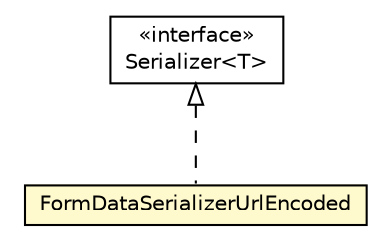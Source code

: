 #!/usr/local/bin/dot
#
# Class diagram 
# Generated by UMLGraph version R5_6-24-gf6e263 (http://www.umlgraph.org/)
#

digraph G {
	edge [fontname="Helvetica",fontsize=10,labelfontname="Helvetica",labelfontsize=10];
	node [fontname="Helvetica",fontsize=10,shape=plaintext];
	nodesep=0.25;
	ranksep=0.5;
	// io.reinert.requestor.core.FormDataSerializerUrlEncoded
	c16463 [label=<<table title="io.reinert.requestor.core.FormDataSerializerUrlEncoded" border="0" cellborder="1" cellspacing="0" cellpadding="2" port="p" bgcolor="lemonChiffon" href="./FormDataSerializerUrlEncoded.html">
		<tr><td><table border="0" cellspacing="0" cellpadding="1">
<tr><td align="center" balign="center"> FormDataSerializerUrlEncoded </td></tr>
		</table></td></tr>
		</table>>, URL="./FormDataSerializerUrlEncoded.html", fontname="Helvetica", fontcolor="black", fontsize=10.0];
	// io.reinert.requestor.core.serialization.Serializer<T>
	c16577 [label=<<table title="io.reinert.requestor.core.serialization.Serializer" border="0" cellborder="1" cellspacing="0" cellpadding="2" port="p" href="./serialization/Serializer.html">
		<tr><td><table border="0" cellspacing="0" cellpadding="1">
<tr><td align="center" balign="center"> &#171;interface&#187; </td></tr>
<tr><td align="center" balign="center"> Serializer&lt;T&gt; </td></tr>
		</table></td></tr>
		</table>>, URL="./serialization/Serializer.html", fontname="Helvetica", fontcolor="black", fontsize=10.0];
	//io.reinert.requestor.core.FormDataSerializerUrlEncoded implements io.reinert.requestor.core.serialization.Serializer<T>
	c16577:p -> c16463:p [dir=back,arrowtail=empty,style=dashed];
}

